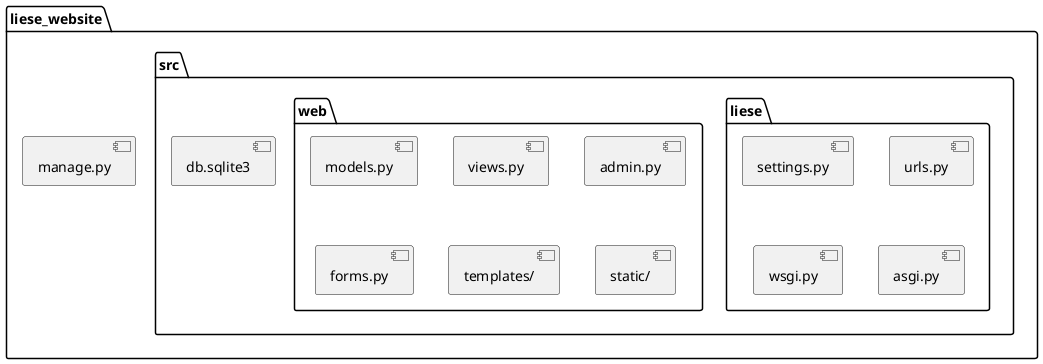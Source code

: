 @startuml
' Diagrama de estructura de carpetas y archivos principales del proyecto Django
package liese_website {
  [manage.py]
  package src {
    package liese {
      [settings.py]
      [urls.py]
      [wsgi.py]
      [asgi.py]
    }
    package web {
      [models.py]
      [views.py]
      [urls.py]
      [admin.py]
      [forms.py]
      [templates/]
      [static/]
    }
    [db.sqlite3]
  }
}
@enduml
